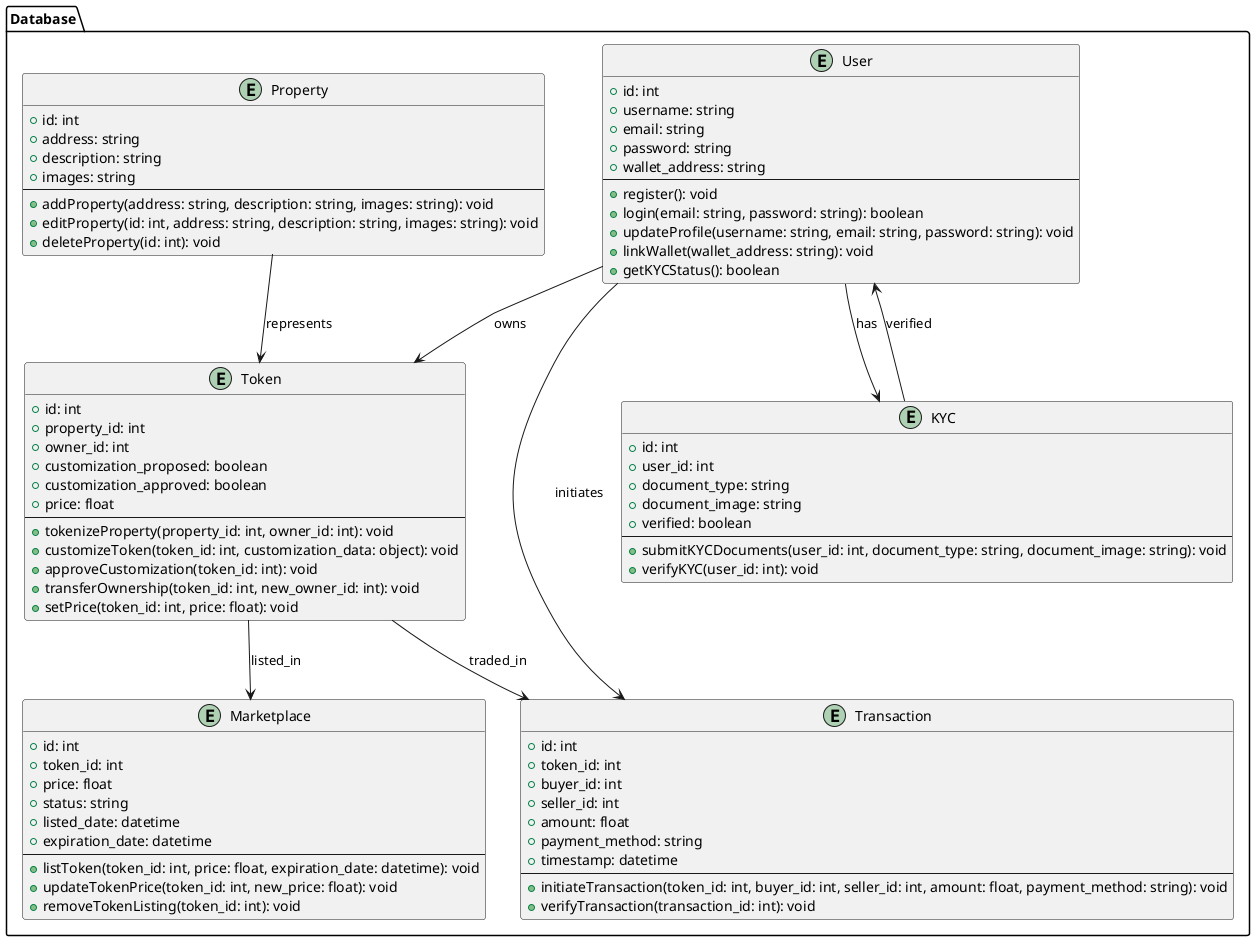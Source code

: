 @startuml

package "Database" {
  
  entity "User" {
    + id: int
    + username: string
    + email: string
    + password: string
    + wallet_address: string
    --
    + register(): void
    + login(email: string, password: string): boolean
    + updateProfile(username: string, email: string, password: string): void
    + linkWallet(wallet_address: string): void
    + getKYCStatus(): boolean
  }
  
  entity "Property" {
    + id: int
    + address: string
    + description: string
    + images: string
    --
    + addProperty(address: string, description: string, images: string): void
    + editProperty(id: int, address: string, description: string, images: string): void
    + deleteProperty(id: int): void
  }
  
  entity "Token" {
    + id: int
    + property_id: int
    + owner_id: int
    + customization_proposed: boolean
    + customization_approved: boolean
    + price: float
    --
    + tokenizeProperty(property_id: int, owner_id: int): void
    + customizeToken(token_id: int, customization_data: object): void
    + approveCustomization(token_id: int): void
    + transferOwnership(token_id: int, new_owner_id: int): void
    + setPrice(token_id: int, price: float): void
  }
  
  entity "Transaction" {
    + id: int
    + token_id: int
    + buyer_id: int
    + seller_id: int
    + amount: float
    + payment_method: string
    + timestamp: datetime
    --
    + initiateTransaction(token_id: int, buyer_id: int, seller_id: int, amount: float, payment_method: string): void
    + verifyTransaction(transaction_id: int): void
  }
  
  entity "KYC" {
    + id: int
    + user_id: int
    + document_type: string
    + document_image: string
    + verified: boolean
    --
    + submitKYCDocuments(user_id: int, document_type: string, document_image: string): void
    + verifyKYC(user_id: int): void
  }
  
  entity "Marketplace" {
    + id: int
    + token_id: int
    + price: float
    + status: string
    + listed_date: datetime
    + expiration_date: datetime
    --
    + listToken(token_id: int, price: float, expiration_date: datetime): void
    + updateTokenPrice(token_id: int, new_price: float): void
    + removeTokenListing(token_id: int): void
  }
  
  User --> Token : owns
  Property --> Token : represents
  User --> KYC : has
  KYC --> User : verified
  User --> Transaction : initiates
  Token --> Marketplace : listed_in
  Token --> Transaction : traded_in
  
}

@enduml